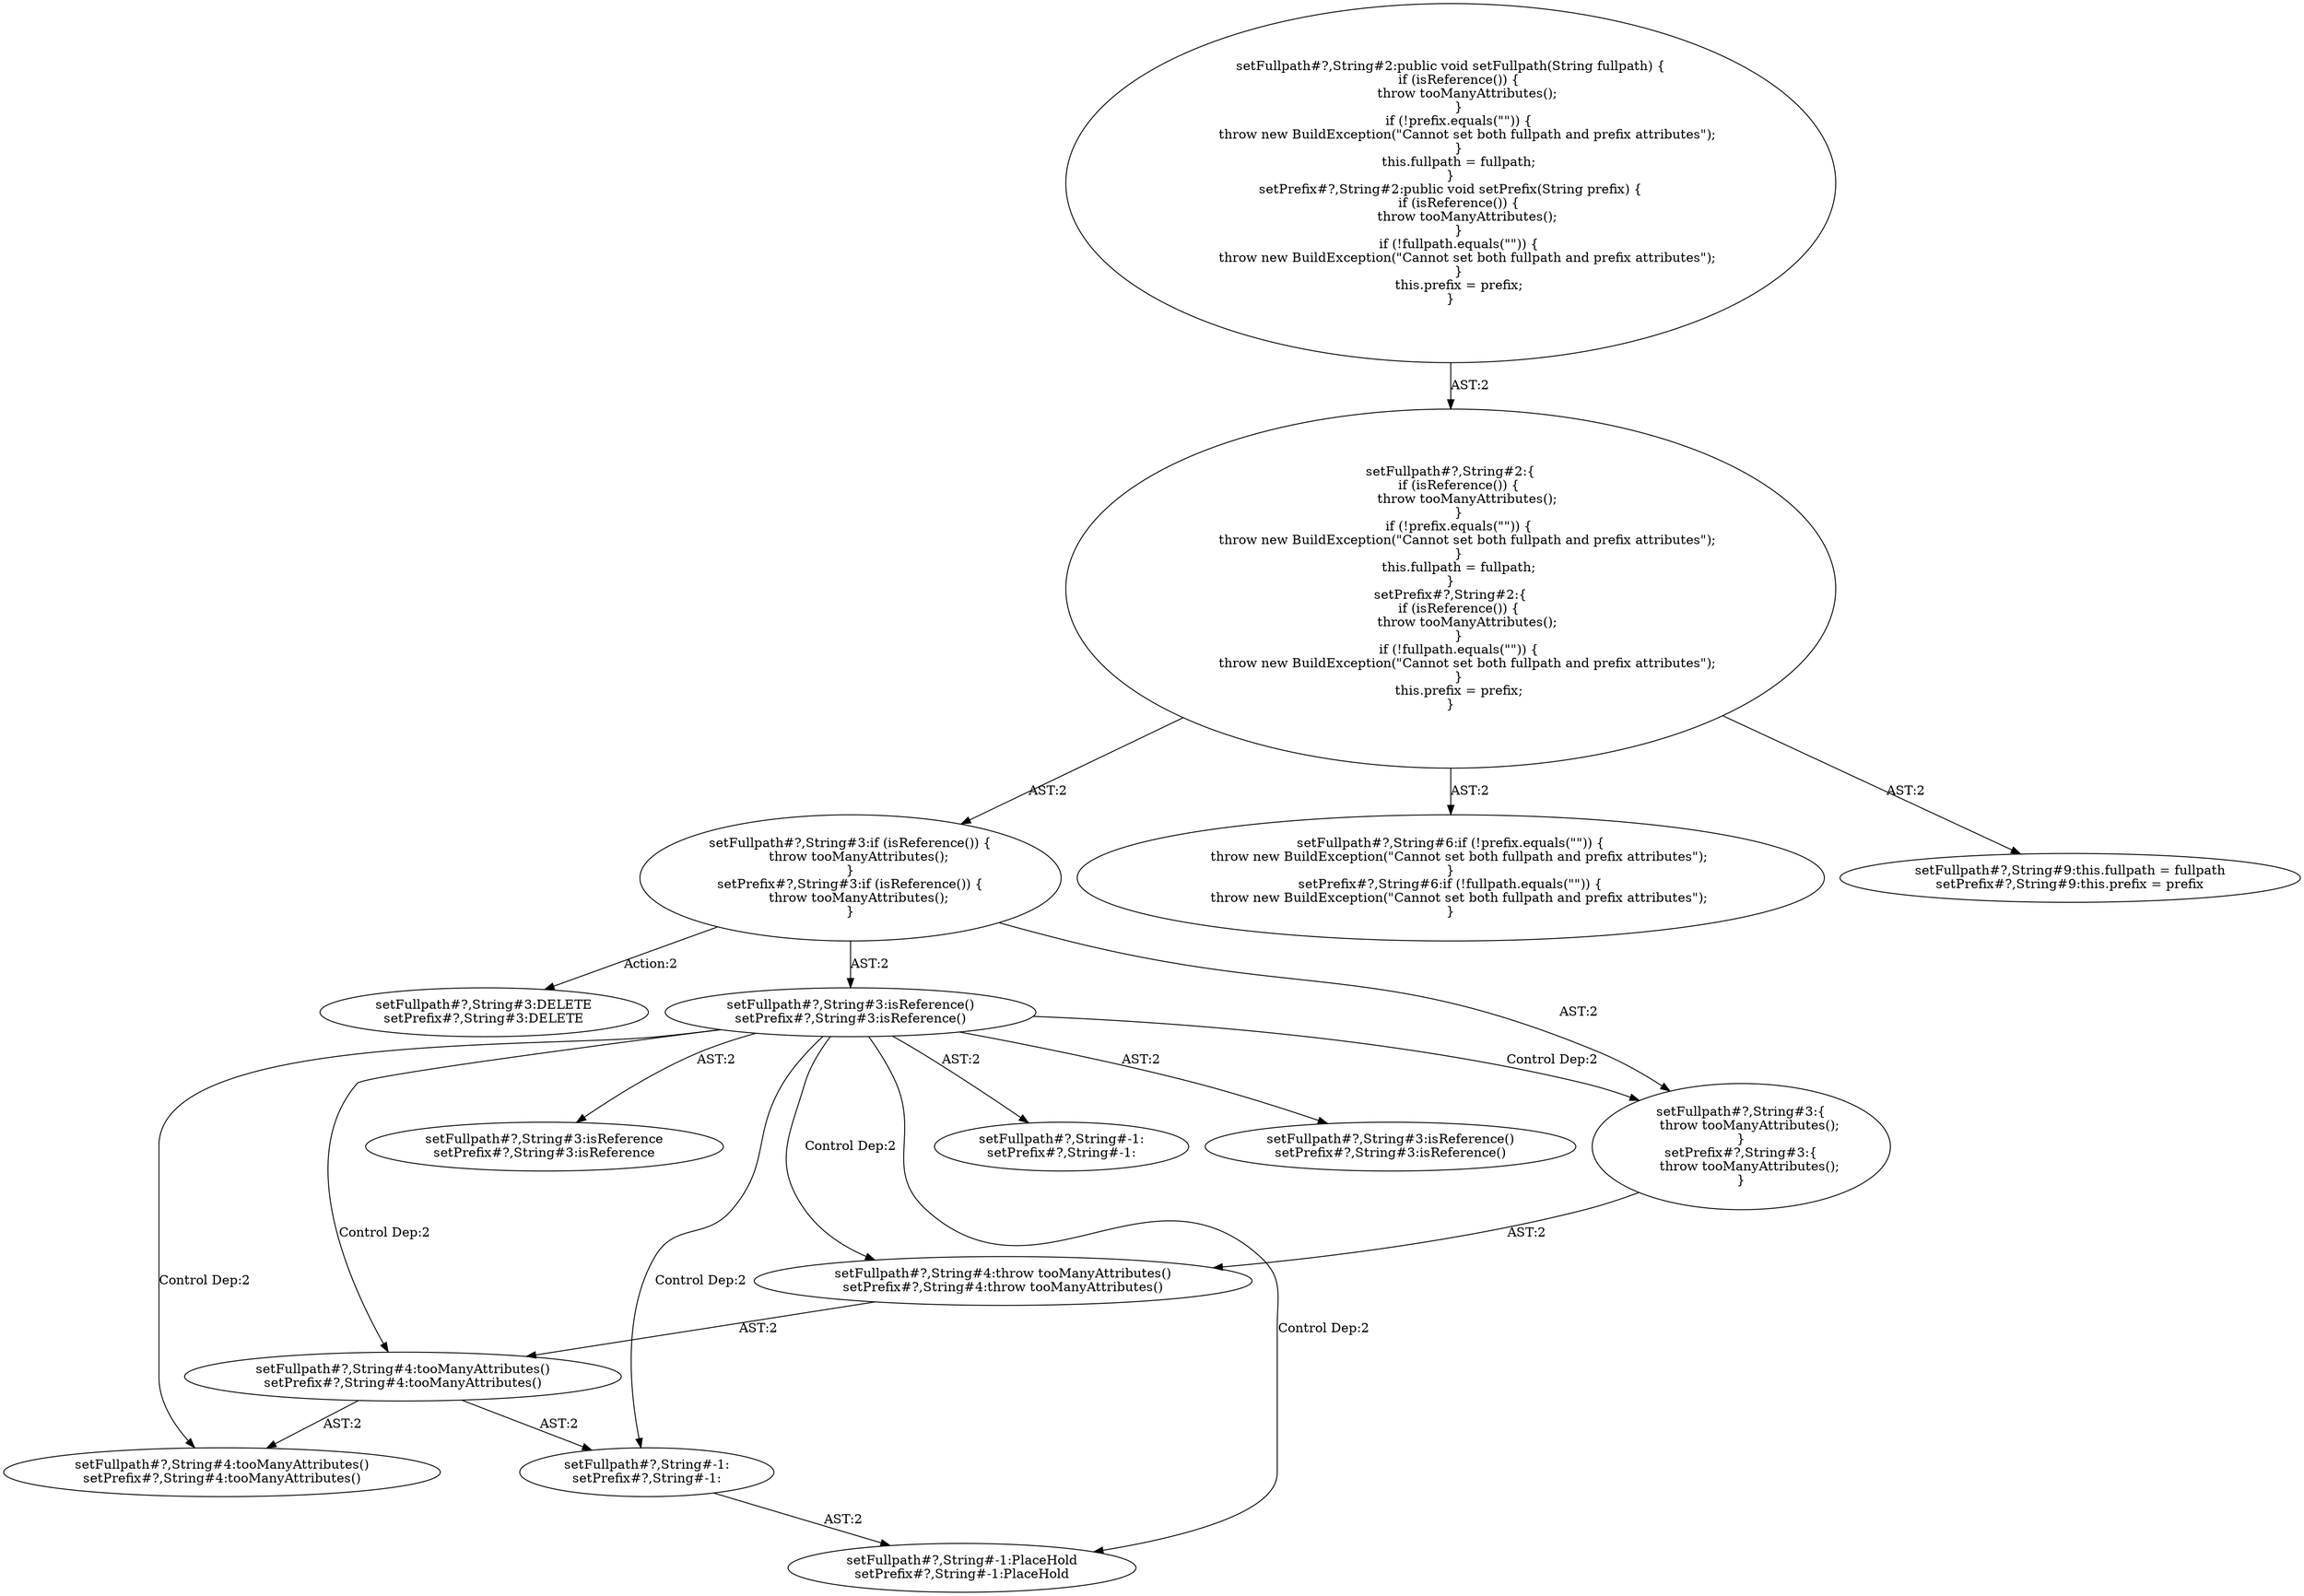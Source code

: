 digraph "Pattern" {
0 [label="setFullpath#?,String#3:DELETE
setPrefix#?,String#3:DELETE" shape=ellipse]
1 [label="setFullpath#?,String#3:if (isReference()) \{
    throw tooManyAttributes();
\}
setPrefix#?,String#3:if (isReference()) \{
    throw tooManyAttributes();
\}" shape=ellipse]
2 [label="setFullpath#?,String#2:\{
    if (isReference()) \{
        throw tooManyAttributes();
    \}
    if (!prefix.equals(\"\")) \{
        throw new BuildException(\"Cannot set both fullpath and prefix attributes\");
    \}
    this.fullpath = fullpath;
\}
setPrefix#?,String#2:\{
    if (isReference()) \{
        throw tooManyAttributes();
    \}
    if (!fullpath.equals(\"\")) \{
        throw new BuildException(\"Cannot set both fullpath and prefix attributes\");
    \}
    this.prefix = prefix;
\}" shape=ellipse]
3 [label="setFullpath#?,String#2:public void setFullpath(String fullpath) \{
    if (isReference()) \{
        throw tooManyAttributes();
    \}
    if (!prefix.equals(\"\")) \{
        throw new BuildException(\"Cannot set both fullpath and prefix attributes\");
    \}
    this.fullpath = fullpath;
\}
setPrefix#?,String#2:public void setPrefix(String prefix) \{
    if (isReference()) \{
        throw tooManyAttributes();
    \}
    if (!fullpath.equals(\"\")) \{
        throw new BuildException(\"Cannot set both fullpath and prefix attributes\");
    \}
    this.prefix = prefix;
\}" shape=ellipse]
4 [label="setFullpath#?,String#6:if (!prefix.equals(\"\")) \{
    throw new BuildException(\"Cannot set both fullpath and prefix attributes\");
\}
setPrefix#?,String#6:if (!fullpath.equals(\"\")) \{
    throw new BuildException(\"Cannot set both fullpath and prefix attributes\");
\}" shape=ellipse]
5 [label="setFullpath#?,String#9:this.fullpath = fullpath
setPrefix#?,String#9:this.prefix = prefix" shape=ellipse]
6 [label="setFullpath#?,String#3:isReference()
setPrefix#?,String#3:isReference()" shape=ellipse]
7 [label="setFullpath#?,String#3:isReference
setPrefix#?,String#3:isReference" shape=ellipse]
8 [label="setFullpath#?,String#-1:
setPrefix#?,String#-1:" shape=ellipse]
9 [label="setFullpath#?,String#3:isReference()
setPrefix#?,String#3:isReference()" shape=ellipse]
10 [label="setFullpath#?,String#3:\{
    throw tooManyAttributes();
\}
setPrefix#?,String#3:\{
    throw tooManyAttributes();
\}" shape=ellipse]
11 [label="setFullpath#?,String#4:throw tooManyAttributes()
setPrefix#?,String#4:throw tooManyAttributes()" shape=ellipse]
12 [label="setFullpath#?,String#4:tooManyAttributes()
setPrefix#?,String#4:tooManyAttributes()" shape=ellipse]
13 [label="setFullpath#?,String#4:tooManyAttributes()
setPrefix#?,String#4:tooManyAttributes()" shape=ellipse]
14 [label="setFullpath#?,String#-1:
setPrefix#?,String#-1:" shape=ellipse]
15 [label="setFullpath#?,String#-1:PlaceHold
setPrefix#?,String#-1:PlaceHold" shape=ellipse]
1 -> 0 [label="Action:2"];
1 -> 6 [label="AST:2"];
1 -> 10 [label="AST:2"];
2 -> 1 [label="AST:2"];
2 -> 4 [label="AST:2"];
2 -> 5 [label="AST:2"];
3 -> 2 [label="AST:2"];
6 -> 7 [label="AST:2"];
6 -> 8 [label="AST:2"];
6 -> 9 [label="AST:2"];
6 -> 10 [label="Control Dep:2"];
6 -> 11 [label="Control Dep:2"];
6 -> 12 [label="Control Dep:2"];
6 -> 13 [label="Control Dep:2"];
6 -> 14 [label="Control Dep:2"];
6 -> 15 [label="Control Dep:2"];
10 -> 11 [label="AST:2"];
11 -> 12 [label="AST:2"];
12 -> 14 [label="AST:2"];
12 -> 13 [label="AST:2"];
14 -> 15 [label="AST:2"];
}